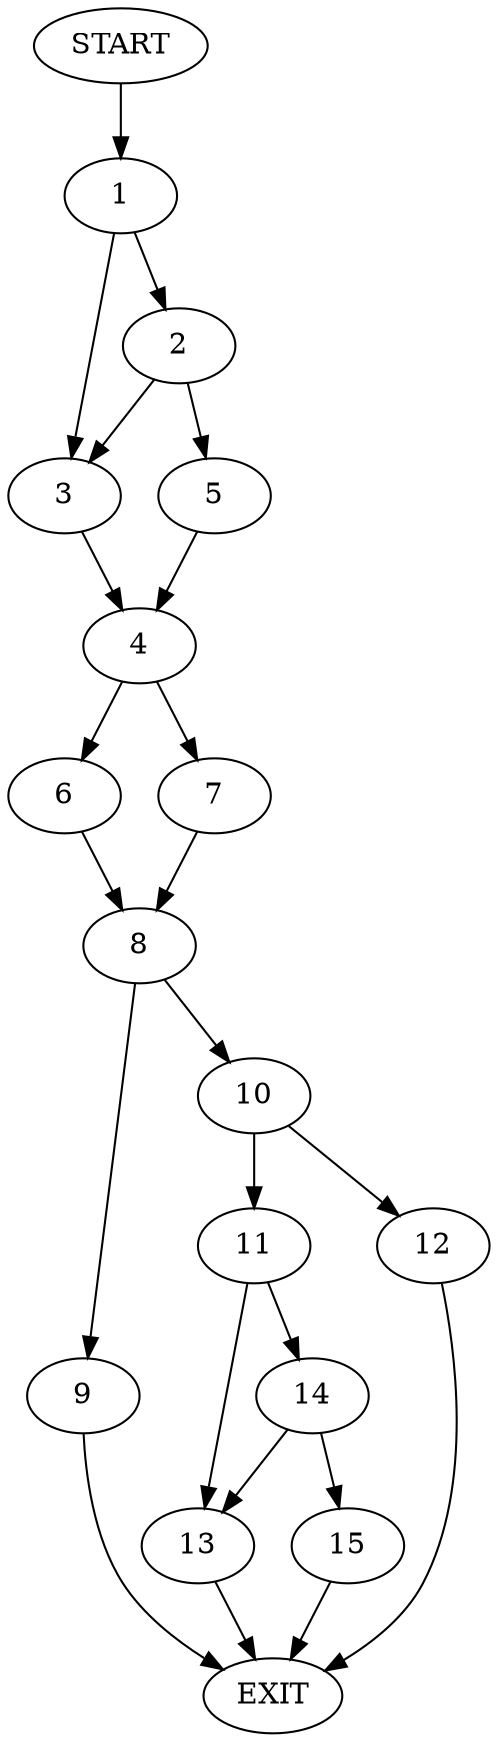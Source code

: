 digraph {
0 [label="START"]
16 [label="EXIT"]
0 -> 1
1 -> 2
1 -> 3
3 -> 4
2 -> 5
2 -> 3
5 -> 4
4 -> 6
4 -> 7
7 -> 8
6 -> 8
8 -> 9
8 -> 10
10 -> 11
10 -> 12
9 -> 16
11 -> 13
11 -> 14
12 -> 16
14 -> 13
14 -> 15
13 -> 16
15 -> 16
}
